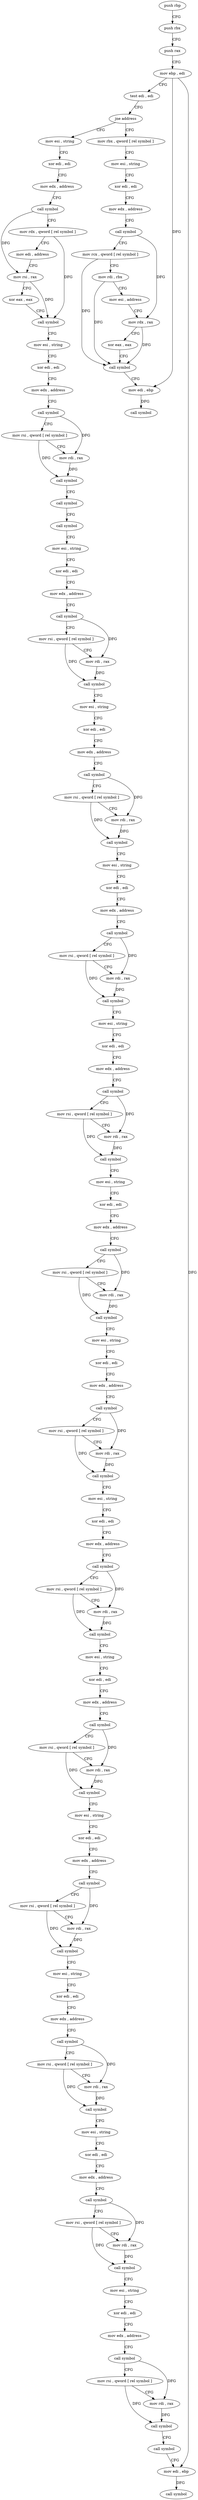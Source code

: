 digraph "func" {
"4201040" [label = "push rbp" ]
"4201041" [label = "push rbx" ]
"4201042" [label = "push rax" ]
"4201043" [label = "mov ebp , edi" ]
"4201045" [label = "test edi , edi" ]
"4201047" [label = "jne address" ]
"4201530" [label = "mov rbx , qword [ rel symbol ]" ]
"4201053" [label = "mov esi , string" ]
"4201537" [label = "mov esi , string" ]
"4201542" [label = "xor edi , edi" ]
"4201544" [label = "mov edx , address" ]
"4201549" [label = "call symbol" ]
"4201554" [label = "mov rcx , qword [ rel symbol ]" ]
"4201561" [label = "mov rdi , rbx" ]
"4201564" [label = "mov esi , address" ]
"4201569" [label = "mov rdx , rax" ]
"4201572" [label = "xor eax , eax" ]
"4201574" [label = "call symbol" ]
"4201579" [label = "mov edi , ebp" ]
"4201581" [label = "call symbol" ]
"4201058" [label = "xor edi , edi" ]
"4201060" [label = "mov edx , address" ]
"4201065" [label = "call symbol" ]
"4201070" [label = "mov rdx , qword [ rel symbol ]" ]
"4201077" [label = "mov edi , address" ]
"4201082" [label = "mov rsi , rax" ]
"4201085" [label = "xor eax , eax" ]
"4201087" [label = "call symbol" ]
"4201092" [label = "mov esi , string" ]
"4201097" [label = "xor edi , edi" ]
"4201099" [label = "mov edx , address" ]
"4201104" [label = "call symbol" ]
"4201109" [label = "mov rsi , qword [ rel symbol ]" ]
"4201116" [label = "mov rdi , rax" ]
"4201119" [label = "call symbol" ]
"4201124" [label = "call symbol" ]
"4201129" [label = "call symbol" ]
"4201134" [label = "mov esi , string" ]
"4201139" [label = "xor edi , edi" ]
"4201141" [label = "mov edx , address" ]
"4201146" [label = "call symbol" ]
"4201151" [label = "mov rsi , qword [ rel symbol ]" ]
"4201158" [label = "mov rdi , rax" ]
"4201161" [label = "call symbol" ]
"4201166" [label = "mov esi , string" ]
"4201171" [label = "xor edi , edi" ]
"4201173" [label = "mov edx , address" ]
"4201178" [label = "call symbol" ]
"4201183" [label = "mov rsi , qword [ rel symbol ]" ]
"4201190" [label = "mov rdi , rax" ]
"4201193" [label = "call symbol" ]
"4201198" [label = "mov esi , string" ]
"4201203" [label = "xor edi , edi" ]
"4201205" [label = "mov edx , address" ]
"4201210" [label = "call symbol" ]
"4201215" [label = "mov rsi , qword [ rel symbol ]" ]
"4201222" [label = "mov rdi , rax" ]
"4201225" [label = "call symbol" ]
"4201230" [label = "mov esi , string" ]
"4201235" [label = "xor edi , edi" ]
"4201237" [label = "mov edx , address" ]
"4201242" [label = "call symbol" ]
"4201247" [label = "mov rsi , qword [ rel symbol ]" ]
"4201254" [label = "mov rdi , rax" ]
"4201257" [label = "call symbol" ]
"4201262" [label = "mov esi , string" ]
"4201267" [label = "xor edi , edi" ]
"4201269" [label = "mov edx , address" ]
"4201274" [label = "call symbol" ]
"4201279" [label = "mov rsi , qword [ rel symbol ]" ]
"4201286" [label = "mov rdi , rax" ]
"4201289" [label = "call symbol" ]
"4201294" [label = "mov esi , string" ]
"4201299" [label = "xor edi , edi" ]
"4201301" [label = "mov edx , address" ]
"4201306" [label = "call symbol" ]
"4201311" [label = "mov rsi , qword [ rel symbol ]" ]
"4201318" [label = "mov rdi , rax" ]
"4201321" [label = "call symbol" ]
"4201326" [label = "mov esi , string" ]
"4201331" [label = "xor edi , edi" ]
"4201333" [label = "mov edx , address" ]
"4201338" [label = "call symbol" ]
"4201343" [label = "mov rsi , qword [ rel symbol ]" ]
"4201350" [label = "mov rdi , rax" ]
"4201353" [label = "call symbol" ]
"4201358" [label = "mov esi , string" ]
"4201363" [label = "xor edi , edi" ]
"4201365" [label = "mov edx , address" ]
"4201370" [label = "call symbol" ]
"4201375" [label = "mov rsi , qword [ rel symbol ]" ]
"4201382" [label = "mov rdi , rax" ]
"4201385" [label = "call symbol" ]
"4201390" [label = "mov esi , string" ]
"4201395" [label = "xor edi , edi" ]
"4201397" [label = "mov edx , address" ]
"4201402" [label = "call symbol" ]
"4201407" [label = "mov rsi , qword [ rel symbol ]" ]
"4201414" [label = "mov rdi , rax" ]
"4201417" [label = "call symbol" ]
"4201422" [label = "mov esi , string" ]
"4201427" [label = "xor edi , edi" ]
"4201429" [label = "mov edx , address" ]
"4201434" [label = "call symbol" ]
"4201439" [label = "mov rsi , qword [ rel symbol ]" ]
"4201446" [label = "mov rdi , rax" ]
"4201449" [label = "call symbol" ]
"4201454" [label = "mov esi , string" ]
"4201459" [label = "xor edi , edi" ]
"4201461" [label = "mov edx , address" ]
"4201466" [label = "call symbol" ]
"4201471" [label = "mov rsi , qword [ rel symbol ]" ]
"4201478" [label = "mov rdi , rax" ]
"4201481" [label = "call symbol" ]
"4201486" [label = "mov esi , string" ]
"4201491" [label = "xor edi , edi" ]
"4201493" [label = "mov edx , address" ]
"4201498" [label = "call symbol" ]
"4201503" [label = "mov rsi , qword [ rel symbol ]" ]
"4201510" [label = "mov rdi , rax" ]
"4201513" [label = "call symbol" ]
"4201518" [label = "call symbol" ]
"4201523" [label = "mov edi , ebp" ]
"4201525" [label = "call symbol" ]
"4201040" -> "4201041" [ label = "CFG" ]
"4201041" -> "4201042" [ label = "CFG" ]
"4201042" -> "4201043" [ label = "CFG" ]
"4201043" -> "4201045" [ label = "CFG" ]
"4201043" -> "4201579" [ label = "DFG" ]
"4201043" -> "4201523" [ label = "DFG" ]
"4201045" -> "4201047" [ label = "CFG" ]
"4201047" -> "4201530" [ label = "CFG" ]
"4201047" -> "4201053" [ label = "CFG" ]
"4201530" -> "4201537" [ label = "CFG" ]
"4201053" -> "4201058" [ label = "CFG" ]
"4201537" -> "4201542" [ label = "CFG" ]
"4201542" -> "4201544" [ label = "CFG" ]
"4201544" -> "4201549" [ label = "CFG" ]
"4201549" -> "4201554" [ label = "CFG" ]
"4201549" -> "4201569" [ label = "DFG" ]
"4201554" -> "4201561" [ label = "CFG" ]
"4201554" -> "4201574" [ label = "DFG" ]
"4201561" -> "4201564" [ label = "CFG" ]
"4201561" -> "4201574" [ label = "DFG" ]
"4201564" -> "4201569" [ label = "CFG" ]
"4201569" -> "4201572" [ label = "CFG" ]
"4201569" -> "4201574" [ label = "DFG" ]
"4201572" -> "4201574" [ label = "CFG" ]
"4201574" -> "4201579" [ label = "CFG" ]
"4201579" -> "4201581" [ label = "DFG" ]
"4201058" -> "4201060" [ label = "CFG" ]
"4201060" -> "4201065" [ label = "CFG" ]
"4201065" -> "4201070" [ label = "CFG" ]
"4201065" -> "4201082" [ label = "DFG" ]
"4201070" -> "4201077" [ label = "CFG" ]
"4201070" -> "4201087" [ label = "DFG" ]
"4201077" -> "4201082" [ label = "CFG" ]
"4201082" -> "4201085" [ label = "CFG" ]
"4201082" -> "4201087" [ label = "DFG" ]
"4201085" -> "4201087" [ label = "CFG" ]
"4201087" -> "4201092" [ label = "CFG" ]
"4201092" -> "4201097" [ label = "CFG" ]
"4201097" -> "4201099" [ label = "CFG" ]
"4201099" -> "4201104" [ label = "CFG" ]
"4201104" -> "4201109" [ label = "CFG" ]
"4201104" -> "4201116" [ label = "DFG" ]
"4201109" -> "4201116" [ label = "CFG" ]
"4201109" -> "4201119" [ label = "DFG" ]
"4201116" -> "4201119" [ label = "DFG" ]
"4201119" -> "4201124" [ label = "CFG" ]
"4201124" -> "4201129" [ label = "CFG" ]
"4201129" -> "4201134" [ label = "CFG" ]
"4201134" -> "4201139" [ label = "CFG" ]
"4201139" -> "4201141" [ label = "CFG" ]
"4201141" -> "4201146" [ label = "CFG" ]
"4201146" -> "4201151" [ label = "CFG" ]
"4201146" -> "4201158" [ label = "DFG" ]
"4201151" -> "4201158" [ label = "CFG" ]
"4201151" -> "4201161" [ label = "DFG" ]
"4201158" -> "4201161" [ label = "DFG" ]
"4201161" -> "4201166" [ label = "CFG" ]
"4201166" -> "4201171" [ label = "CFG" ]
"4201171" -> "4201173" [ label = "CFG" ]
"4201173" -> "4201178" [ label = "CFG" ]
"4201178" -> "4201183" [ label = "CFG" ]
"4201178" -> "4201190" [ label = "DFG" ]
"4201183" -> "4201190" [ label = "CFG" ]
"4201183" -> "4201193" [ label = "DFG" ]
"4201190" -> "4201193" [ label = "DFG" ]
"4201193" -> "4201198" [ label = "CFG" ]
"4201198" -> "4201203" [ label = "CFG" ]
"4201203" -> "4201205" [ label = "CFG" ]
"4201205" -> "4201210" [ label = "CFG" ]
"4201210" -> "4201215" [ label = "CFG" ]
"4201210" -> "4201222" [ label = "DFG" ]
"4201215" -> "4201222" [ label = "CFG" ]
"4201215" -> "4201225" [ label = "DFG" ]
"4201222" -> "4201225" [ label = "DFG" ]
"4201225" -> "4201230" [ label = "CFG" ]
"4201230" -> "4201235" [ label = "CFG" ]
"4201235" -> "4201237" [ label = "CFG" ]
"4201237" -> "4201242" [ label = "CFG" ]
"4201242" -> "4201247" [ label = "CFG" ]
"4201242" -> "4201254" [ label = "DFG" ]
"4201247" -> "4201254" [ label = "CFG" ]
"4201247" -> "4201257" [ label = "DFG" ]
"4201254" -> "4201257" [ label = "DFG" ]
"4201257" -> "4201262" [ label = "CFG" ]
"4201262" -> "4201267" [ label = "CFG" ]
"4201267" -> "4201269" [ label = "CFG" ]
"4201269" -> "4201274" [ label = "CFG" ]
"4201274" -> "4201279" [ label = "CFG" ]
"4201274" -> "4201286" [ label = "DFG" ]
"4201279" -> "4201286" [ label = "CFG" ]
"4201279" -> "4201289" [ label = "DFG" ]
"4201286" -> "4201289" [ label = "DFG" ]
"4201289" -> "4201294" [ label = "CFG" ]
"4201294" -> "4201299" [ label = "CFG" ]
"4201299" -> "4201301" [ label = "CFG" ]
"4201301" -> "4201306" [ label = "CFG" ]
"4201306" -> "4201311" [ label = "CFG" ]
"4201306" -> "4201318" [ label = "DFG" ]
"4201311" -> "4201318" [ label = "CFG" ]
"4201311" -> "4201321" [ label = "DFG" ]
"4201318" -> "4201321" [ label = "DFG" ]
"4201321" -> "4201326" [ label = "CFG" ]
"4201326" -> "4201331" [ label = "CFG" ]
"4201331" -> "4201333" [ label = "CFG" ]
"4201333" -> "4201338" [ label = "CFG" ]
"4201338" -> "4201343" [ label = "CFG" ]
"4201338" -> "4201350" [ label = "DFG" ]
"4201343" -> "4201350" [ label = "CFG" ]
"4201343" -> "4201353" [ label = "DFG" ]
"4201350" -> "4201353" [ label = "DFG" ]
"4201353" -> "4201358" [ label = "CFG" ]
"4201358" -> "4201363" [ label = "CFG" ]
"4201363" -> "4201365" [ label = "CFG" ]
"4201365" -> "4201370" [ label = "CFG" ]
"4201370" -> "4201375" [ label = "CFG" ]
"4201370" -> "4201382" [ label = "DFG" ]
"4201375" -> "4201382" [ label = "CFG" ]
"4201375" -> "4201385" [ label = "DFG" ]
"4201382" -> "4201385" [ label = "DFG" ]
"4201385" -> "4201390" [ label = "CFG" ]
"4201390" -> "4201395" [ label = "CFG" ]
"4201395" -> "4201397" [ label = "CFG" ]
"4201397" -> "4201402" [ label = "CFG" ]
"4201402" -> "4201407" [ label = "CFG" ]
"4201402" -> "4201414" [ label = "DFG" ]
"4201407" -> "4201414" [ label = "CFG" ]
"4201407" -> "4201417" [ label = "DFG" ]
"4201414" -> "4201417" [ label = "DFG" ]
"4201417" -> "4201422" [ label = "CFG" ]
"4201422" -> "4201427" [ label = "CFG" ]
"4201427" -> "4201429" [ label = "CFG" ]
"4201429" -> "4201434" [ label = "CFG" ]
"4201434" -> "4201439" [ label = "CFG" ]
"4201434" -> "4201446" [ label = "DFG" ]
"4201439" -> "4201446" [ label = "CFG" ]
"4201439" -> "4201449" [ label = "DFG" ]
"4201446" -> "4201449" [ label = "DFG" ]
"4201449" -> "4201454" [ label = "CFG" ]
"4201454" -> "4201459" [ label = "CFG" ]
"4201459" -> "4201461" [ label = "CFG" ]
"4201461" -> "4201466" [ label = "CFG" ]
"4201466" -> "4201471" [ label = "CFG" ]
"4201466" -> "4201478" [ label = "DFG" ]
"4201471" -> "4201478" [ label = "CFG" ]
"4201471" -> "4201481" [ label = "DFG" ]
"4201478" -> "4201481" [ label = "DFG" ]
"4201481" -> "4201486" [ label = "CFG" ]
"4201486" -> "4201491" [ label = "CFG" ]
"4201491" -> "4201493" [ label = "CFG" ]
"4201493" -> "4201498" [ label = "CFG" ]
"4201498" -> "4201503" [ label = "CFG" ]
"4201498" -> "4201510" [ label = "DFG" ]
"4201503" -> "4201510" [ label = "CFG" ]
"4201503" -> "4201513" [ label = "DFG" ]
"4201510" -> "4201513" [ label = "DFG" ]
"4201513" -> "4201518" [ label = "CFG" ]
"4201518" -> "4201523" [ label = "CFG" ]
"4201523" -> "4201525" [ label = "DFG" ]
}
